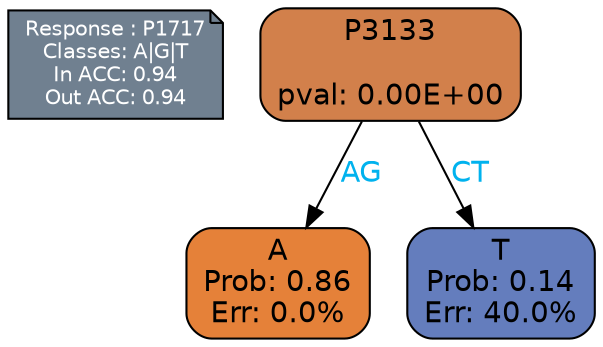 digraph Tree {
node [shape=box, style="filled, rounded", color="black", fontname=helvetica] ;
graph [ranksep=equally, splines=polylines, bgcolor=transparent, dpi=600] ;
edge [fontname=helvetica] ;
LEGEND [label="Response : P1717
Classes: A|G|T
In ACC: 0.94
Out ACC: 0.94
",shape=note,align=left,style=filled,fillcolor="slategray",fontcolor="white",fontsize=10];1 [label="P3133

pval: 0.00E+00", fillcolor="#d2804b"] ;
2 [label="A
Prob: 0.86
Err: 0.0%", fillcolor="#e58139"] ;
3 [label="T
Prob: 0.14
Err: 40.0%", fillcolor="#647dbd"] ;
1 -> 2 [label="AG",fontcolor=deepskyblue2] ;
1 -> 3 [label="CT",fontcolor=deepskyblue2] ;
{rank = same; 2;3;}{rank = same; LEGEND;1;}}